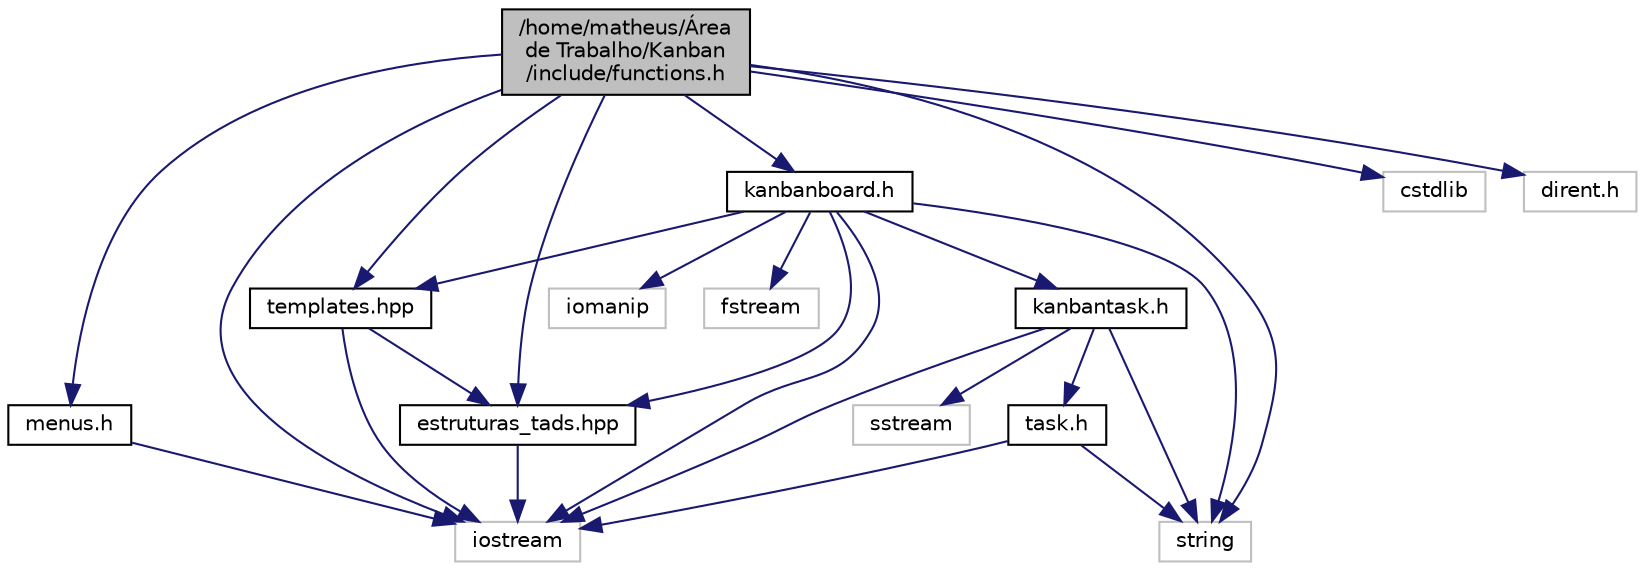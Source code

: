 digraph "/home/matheus/Área de Trabalho/Kanban/include/functions.h"
{
 // LATEX_PDF_SIZE
  edge [fontname="Helvetica",fontsize="10",labelfontname="Helvetica",labelfontsize="10"];
  node [fontname="Helvetica",fontsize="10",shape=record];
  Node1 [label="/home/matheus/Área\l de Trabalho/Kanban\l/include/functions.h",height=0.2,width=0.4,color="black", fillcolor="grey75", style="filled", fontcolor="black",tooltip="Funções desenvolvidas a fim de modularizar a função Main, em sua maioria se tratam de interações com ..."];
  Node1 -> Node2 [color="midnightblue",fontsize="10",style="solid"];
  Node2 [label="iostream",height=0.2,width=0.4,color="grey75", fillcolor="white", style="filled",tooltip=" "];
  Node1 -> Node3 [color="midnightblue",fontsize="10",style="solid"];
  Node3 [label="string",height=0.2,width=0.4,color="grey75", fillcolor="white", style="filled",tooltip=" "];
  Node1 -> Node4 [color="midnightblue",fontsize="10",style="solid"];
  Node4 [label="cstdlib",height=0.2,width=0.4,color="grey75", fillcolor="white", style="filled",tooltip=" "];
  Node1 -> Node5 [color="midnightblue",fontsize="10",style="solid"];
  Node5 [label="dirent.h",height=0.2,width=0.4,color="grey75", fillcolor="white", style="filled",tooltip=" "];
  Node1 -> Node6 [color="midnightblue",fontsize="10",style="solid"];
  Node6 [label="menus.h",height=0.2,width=0.4,color="black", fillcolor="white", style="filled",URL="$menus_8h.html",tooltip="Este arquivo contém funções para imprimir os menus de operações do Quadro Kanban."];
  Node6 -> Node2 [color="midnightblue",fontsize="10",style="solid"];
  Node1 -> Node7 [color="midnightblue",fontsize="10",style="solid"];
  Node7 [label="kanbanboard.h",height=0.2,width=0.4,color="black", fillcolor="white", style="filled",URL="$kanbanboard_8h.html",tooltip="Este arquivo contém a declaração da classe KanbanBoard, que representa o Quadro Kanban."];
  Node7 -> Node2 [color="midnightblue",fontsize="10",style="solid"];
  Node7 -> Node8 [color="midnightblue",fontsize="10",style="solid"];
  Node8 [label="iomanip",height=0.2,width=0.4,color="grey75", fillcolor="white", style="filled",tooltip=" "];
  Node7 -> Node9 [color="midnightblue",fontsize="10",style="solid"];
  Node9 [label="fstream",height=0.2,width=0.4,color="grey75", fillcolor="white", style="filled",tooltip=" "];
  Node7 -> Node3 [color="midnightblue",fontsize="10",style="solid"];
  Node7 -> Node10 [color="midnightblue",fontsize="10",style="solid"];
  Node10 [label="kanbantask.h",height=0.2,width=0.4,color="black", fillcolor="white", style="filled",URL="$kanbantask_8h.html",tooltip="Este arquivo contém a declaração da classe KanbanTask, que representa uma tarefa específica do Kanban..."];
  Node10 -> Node2 [color="midnightblue",fontsize="10",style="solid"];
  Node10 -> Node3 [color="midnightblue",fontsize="10",style="solid"];
  Node10 -> Node11 [color="midnightblue",fontsize="10",style="solid"];
  Node11 [label="sstream",height=0.2,width=0.4,color="grey75", fillcolor="white", style="filled",tooltip=" "];
  Node10 -> Node12 [color="midnightblue",fontsize="10",style="solid"];
  Node12 [label="task.h",height=0.2,width=0.4,color="black", fillcolor="white", style="filled",URL="$task_8h.html",tooltip="Este arquivo contém a declaração da classe abstrata Task, que representa uma tarefa genérica."];
  Node12 -> Node2 [color="midnightblue",fontsize="10",style="solid"];
  Node12 -> Node3 [color="midnightblue",fontsize="10",style="solid"];
  Node7 -> Node13 [color="midnightblue",fontsize="10",style="solid"];
  Node13 [label="estruturas_tads.hpp",height=0.2,width=0.4,color="black", fillcolor="white", style="filled",URL="$estruturas__tads_8hpp.html",tooltip="Implementação de templates dos Tipos Abstratos de Dados: Lista Duplamente Encadeada,..."];
  Node13 -> Node2 [color="midnightblue",fontsize="10",style="solid"];
  Node7 -> Node14 [color="midnightblue",fontsize="10",style="solid"];
  Node14 [label="templates.hpp",height=0.2,width=0.4,color="black", fillcolor="white", style="filled",URL="$templates_8hpp.html",tooltip="Código-fonte auxiliar com templates genéricos de algoritmos de ordenação e busca."];
  Node14 -> Node2 [color="midnightblue",fontsize="10",style="solid"];
  Node14 -> Node13 [color="midnightblue",fontsize="10",style="solid"];
  Node1 -> Node13 [color="midnightblue",fontsize="10",style="solid"];
  Node1 -> Node14 [color="midnightblue",fontsize="10",style="solid"];
}
